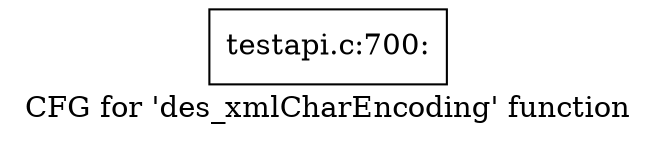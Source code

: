 digraph "CFG for 'des_xmlCharEncoding' function" {
	label="CFG for 'des_xmlCharEncoding' function";

	Node0x40bef60 [shape=record,label="{testapi.c:700:}"];
}
